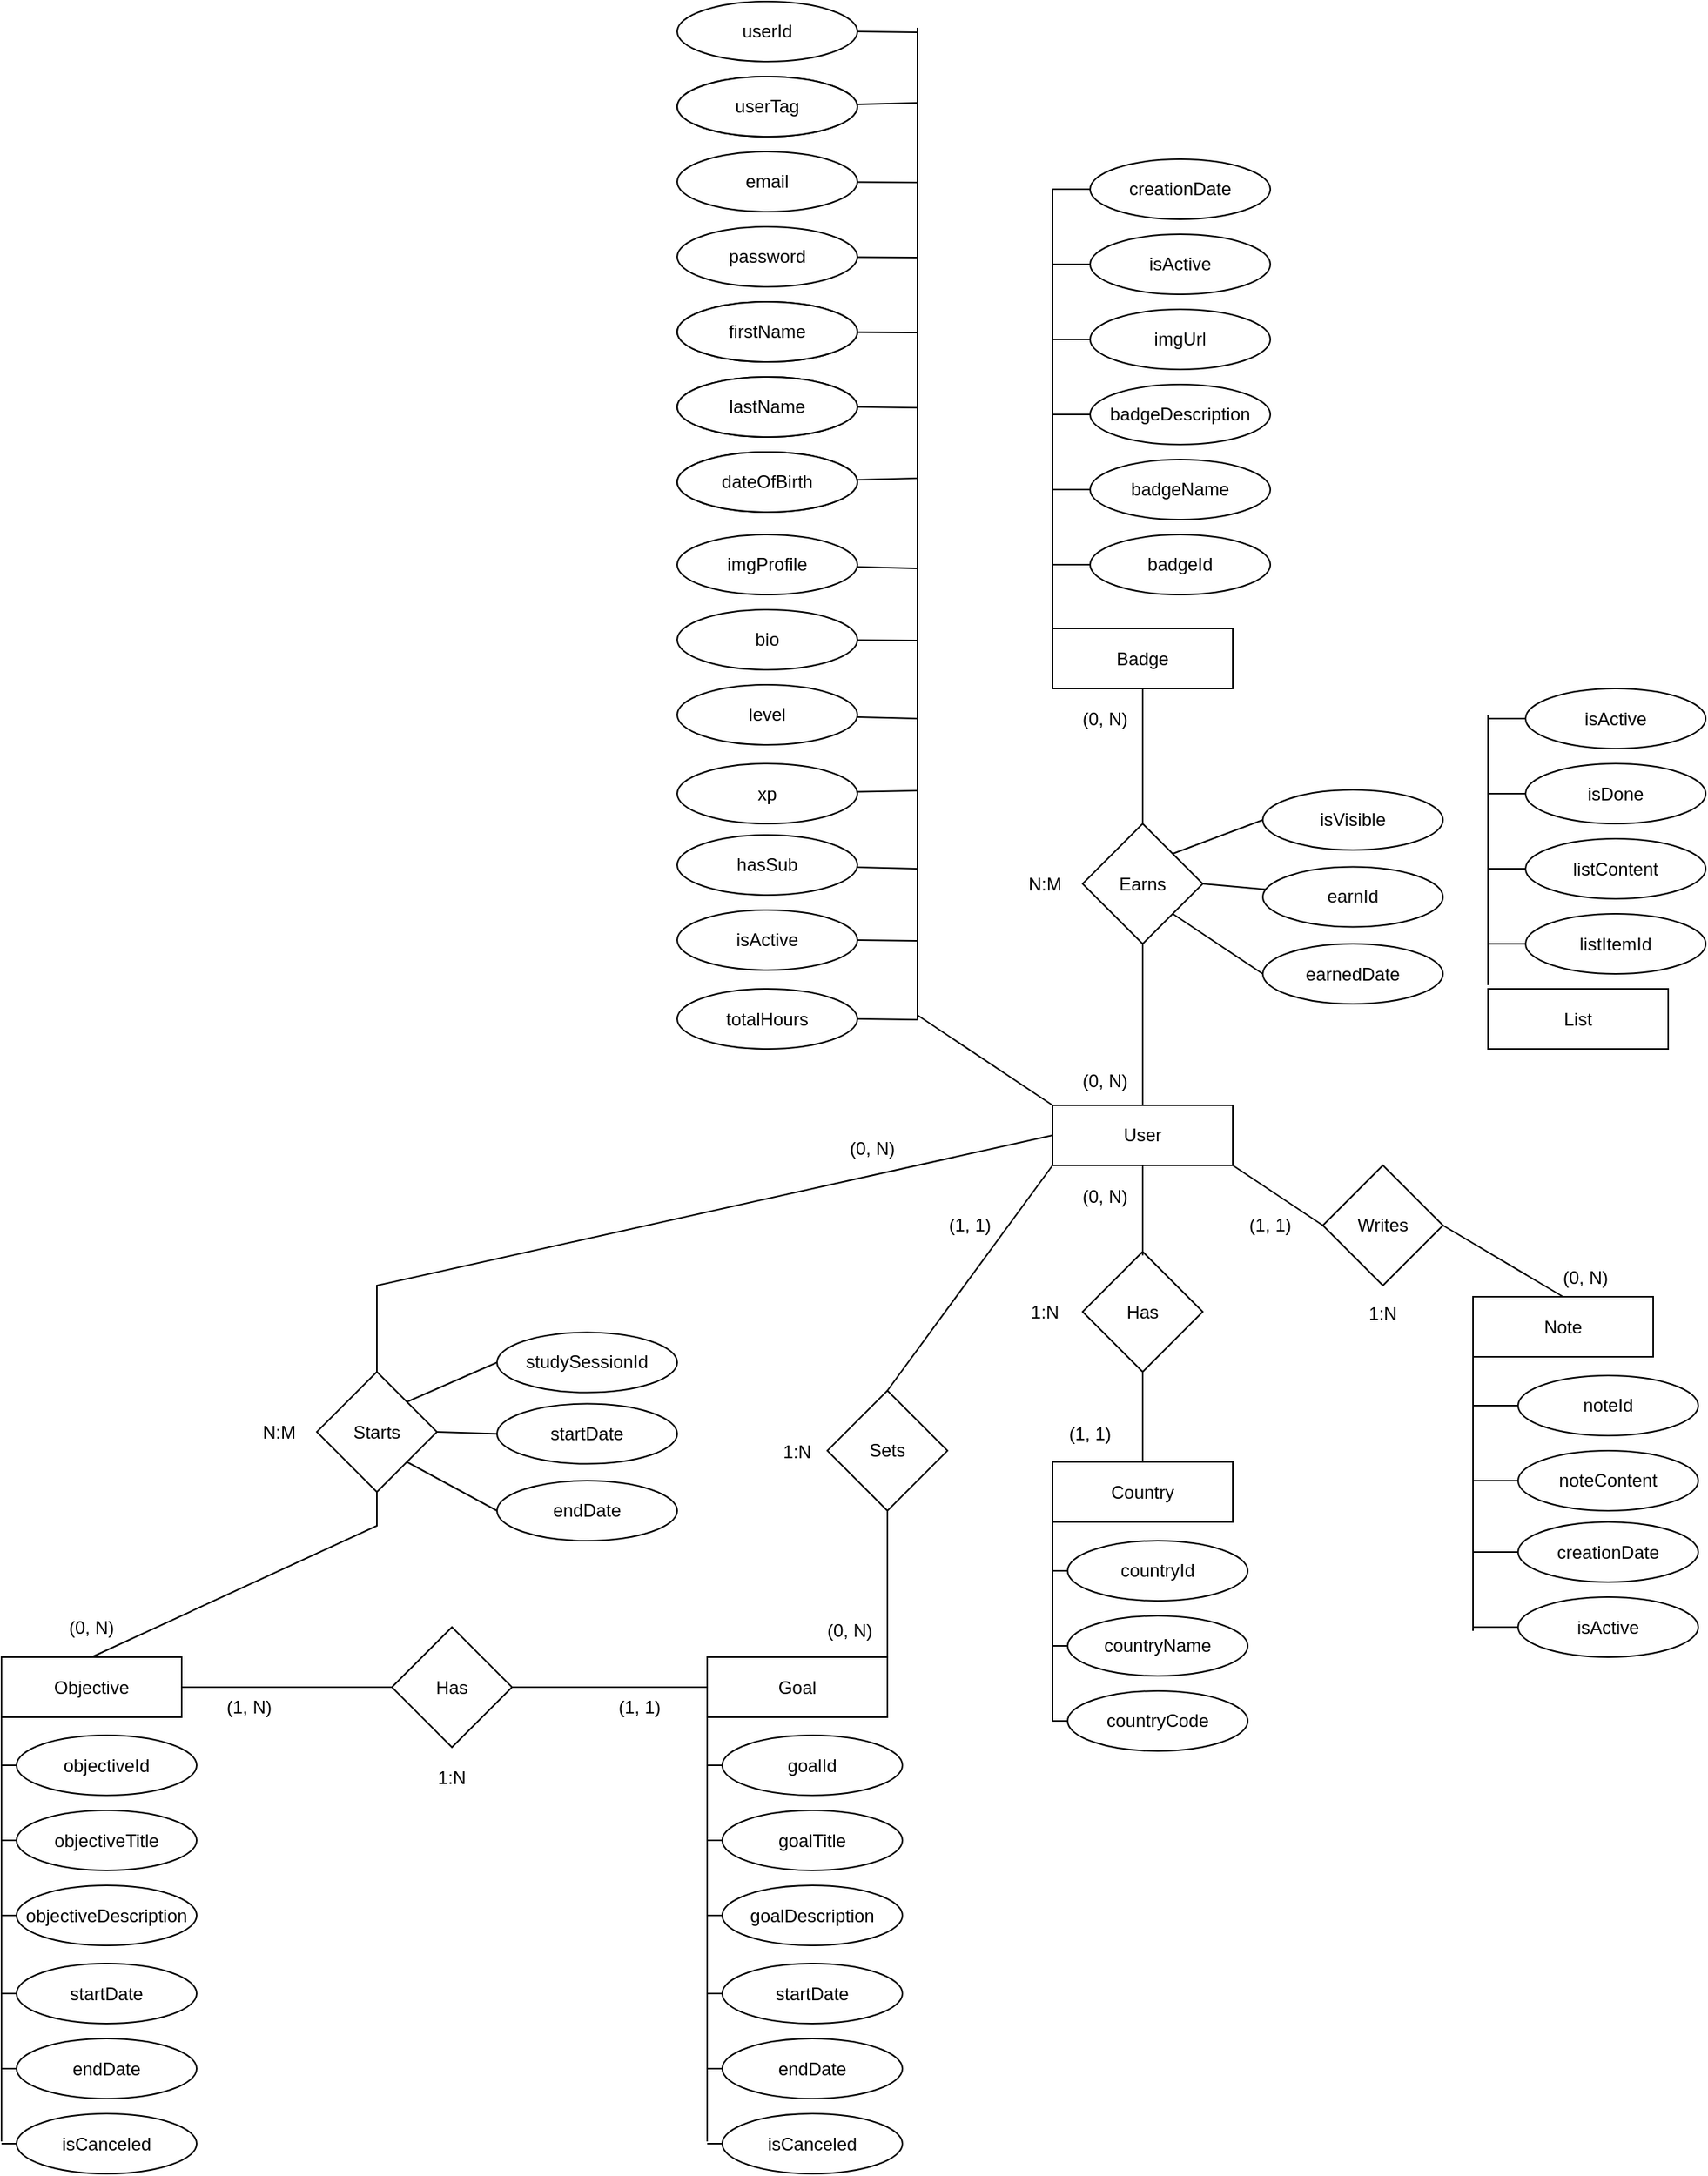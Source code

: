 <mxfile version="24.6.4" type="device">
  <diagram id="R2lEEEUBdFMjLlhIrx00" name="Page-1">
    <mxGraphModel dx="3050" dy="2290" grid="1" gridSize="10" guides="1" tooltips="1" connect="1" arrows="1" fold="1" page="1" pageScale="1" pageWidth="850" pageHeight="1100" math="0" shadow="0" extFonts="Permanent Marker^https://fonts.googleapis.com/css?family=Permanent+Marker">
      <root>
        <mxCell id="0" />
        <mxCell id="1" parent="0" />
        <mxCell id="030wjntbdd0vXokFga_K-1" value="User" style="rounded=0;whiteSpace=wrap;html=1;" parent="1" vertex="1">
          <mxGeometry x="160" y="200" width="120" height="40" as="geometry" />
        </mxCell>
        <mxCell id="030wjntbdd0vXokFga_K-4" value="" style="endArrow=none;html=1;rounded=0;entryX=0;entryY=0;entryDx=0;entryDy=0;" parent="1" target="030wjntbdd0vXokFga_K-1" edge="1">
          <mxGeometry width="50" height="50" relative="1" as="geometry">
            <mxPoint x="70" y="140" as="sourcePoint" />
            <mxPoint x="470" y="300" as="targetPoint" />
          </mxGeometry>
        </mxCell>
        <mxCell id="030wjntbdd0vXokFga_K-5" value="userTag" style="ellipse;whiteSpace=wrap;html=1;" parent="1" vertex="1">
          <mxGeometry x="-90" y="-335" width="120" height="40" as="geometry" />
        </mxCell>
        <mxCell id="030wjntbdd0vXokFga_K-6" value="" style="endArrow=none;html=1;rounded=0;" parent="1" edge="1">
          <mxGeometry width="50" height="50" relative="1" as="geometry">
            <mxPoint x="70" y="142.5" as="sourcePoint" />
            <mxPoint x="70" y="-517.5" as="targetPoint" />
          </mxGeometry>
        </mxCell>
        <mxCell id="030wjntbdd0vXokFga_K-8" value="firstName" style="ellipse;whiteSpace=wrap;html=1;" parent="1" vertex="1">
          <mxGeometry x="-90" y="-285" width="120" height="40" as="geometry" />
        </mxCell>
        <mxCell id="030wjntbdd0vXokFga_K-9" value="lastName" style="ellipse;whiteSpace=wrap;html=1;" parent="1" vertex="1">
          <mxGeometry x="-90" y="-235" width="120" height="40" as="geometry" />
        </mxCell>
        <mxCell id="030wjntbdd0vXokFga_K-10" value="userId" style="ellipse;whiteSpace=wrap;html=1;" parent="1" vertex="1">
          <mxGeometry x="-90" y="-485" width="120" height="40" as="geometry" />
        </mxCell>
        <mxCell id="030wjntbdd0vXokFga_K-12" value="hasSub" style="ellipse;whiteSpace=wrap;html=1;" parent="1" vertex="1">
          <mxGeometry x="-90" y="20" width="120" height="40" as="geometry" />
        </mxCell>
        <mxCell id="030wjntbdd0vXokFga_K-13" value="userTag" style="ellipse;whiteSpace=wrap;html=1;" parent="1" vertex="1">
          <mxGeometry x="-90" y="-485" width="120" height="40" as="geometry" />
        </mxCell>
        <mxCell id="030wjntbdd0vXokFga_K-14" value="dateOfBirth" style="ellipse;whiteSpace=wrap;html=1;" parent="1" vertex="1">
          <mxGeometry x="-90" y="-235" width="120" height="40" as="geometry" />
        </mxCell>
        <mxCell id="030wjntbdd0vXokFga_K-15" value="firstName" style="ellipse;whiteSpace=wrap;html=1;" parent="1" vertex="1">
          <mxGeometry x="-90" y="-335" width="120" height="40" as="geometry" />
        </mxCell>
        <mxCell id="030wjntbdd0vXokFga_K-16" value="lastName" style="ellipse;whiteSpace=wrap;html=1;" parent="1" vertex="1">
          <mxGeometry x="-90" y="-285" width="120" height="40" as="geometry" />
        </mxCell>
        <mxCell id="030wjntbdd0vXokFga_K-17" value="userId" style="ellipse;whiteSpace=wrap;html=1;" parent="1" vertex="1">
          <mxGeometry x="-90" y="-535" width="120" height="40" as="geometry" />
        </mxCell>
        <mxCell id="030wjntbdd0vXokFga_K-19" value="xp" style="ellipse;whiteSpace=wrap;html=1;" parent="1" vertex="1">
          <mxGeometry x="-90" y="-27.5" width="120" height="40" as="geometry" />
        </mxCell>
        <mxCell id="030wjntbdd0vXokFga_K-20" value="email" style="ellipse;whiteSpace=wrap;html=1;" parent="1" vertex="1">
          <mxGeometry x="-90" y="-435" width="120" height="40" as="geometry" />
        </mxCell>
        <mxCell id="030wjntbdd0vXokFga_K-21" value="password" style="ellipse;whiteSpace=wrap;html=1;" parent="1" vertex="1">
          <mxGeometry x="-90" y="-385" width="120" height="40" as="geometry" />
        </mxCell>
        <mxCell id="030wjntbdd0vXokFga_K-22" value="isActive" style="ellipse;whiteSpace=wrap;html=1;" parent="1" vertex="1">
          <mxGeometry x="-90" y="70" width="120" height="40" as="geometry" />
        </mxCell>
        <mxCell id="030wjntbdd0vXokFga_K-24" value="imgProfile" style="ellipse;whiteSpace=wrap;html=1;" parent="1" vertex="1">
          <mxGeometry x="-90" y="-180" width="120" height="40" as="geometry" />
        </mxCell>
        <mxCell id="030wjntbdd0vXokFga_K-25" value="bio" style="ellipse;whiteSpace=wrap;html=1;" parent="1" vertex="1">
          <mxGeometry x="-90" y="-130" width="120" height="40" as="geometry" />
        </mxCell>
        <mxCell id="030wjntbdd0vXokFga_K-27" value="Country" style="rounded=0;whiteSpace=wrap;html=1;" parent="1" vertex="1">
          <mxGeometry x="160" y="437.5" width="120" height="40" as="geometry" />
        </mxCell>
        <mxCell id="030wjntbdd0vXokFga_K-28" value="" style="endArrow=none;html=1;rounded=0;exitX=1;exitY=0.5;exitDx=0;exitDy=0;" parent="1" source="030wjntbdd0vXokFga_K-22" edge="1">
          <mxGeometry width="50" height="50" relative="1" as="geometry">
            <mxPoint x="60" y="132.5" as="sourcePoint" />
            <mxPoint x="70" y="90.5" as="targetPoint" />
          </mxGeometry>
        </mxCell>
        <mxCell id="030wjntbdd0vXokFga_K-29" value="" style="endArrow=none;html=1;rounded=0;exitX=1;exitY=0.5;exitDx=0;exitDy=0;" parent="1" source="030wjntbdd0vXokFga_K-17" edge="1">
          <mxGeometry width="50" height="50" relative="1" as="geometry">
            <mxPoint x="80" y="-587.5" as="sourcePoint" />
            <mxPoint x="70" y="-514.5" as="targetPoint" />
          </mxGeometry>
        </mxCell>
        <mxCell id="030wjntbdd0vXokFga_K-33" value="" style="endArrow=none;html=1;rounded=0;" parent="1" source="030wjntbdd0vXokFga_K-12" edge="1">
          <mxGeometry width="50" height="50" relative="1" as="geometry">
            <mxPoint x="30" y="90" as="sourcePoint" />
            <mxPoint x="70" y="42.5" as="targetPoint" />
          </mxGeometry>
        </mxCell>
        <mxCell id="030wjntbdd0vXokFga_K-34" value="" style="endArrow=none;html=1;rounded=0;" parent="1" source="030wjntbdd0vXokFga_K-19" edge="1">
          <mxGeometry width="50" height="50" relative="1" as="geometry">
            <mxPoint x="30" y="40" as="sourcePoint" />
            <mxPoint x="70" y="-9.5" as="targetPoint" />
          </mxGeometry>
        </mxCell>
        <mxCell id="030wjntbdd0vXokFga_K-35" value="" style="endArrow=none;html=1;rounded=0;" parent="1" source="030wjntbdd0vXokFga_K-25" edge="1">
          <mxGeometry width="50" height="50" relative="1" as="geometry">
            <mxPoint x="30" y="-60" as="sourcePoint" />
            <mxPoint x="70" y="-109.5" as="targetPoint" />
          </mxGeometry>
        </mxCell>
        <mxCell id="030wjntbdd0vXokFga_K-36" value="" style="endArrow=none;html=1;rounded=0;" parent="1" source="030wjntbdd0vXokFga_K-24" edge="1">
          <mxGeometry width="50" height="50" relative="1" as="geometry">
            <mxPoint x="30" y="-110" as="sourcePoint" />
            <mxPoint x="70" y="-157.5" as="targetPoint" />
          </mxGeometry>
        </mxCell>
        <mxCell id="030wjntbdd0vXokFga_K-37" value="" style="endArrow=none;html=1;rounded=0;" parent="1" source="030wjntbdd0vXokFga_K-14" edge="1">
          <mxGeometry width="50" height="50" relative="1" as="geometry">
            <mxPoint x="30" y="-165" as="sourcePoint" />
            <mxPoint x="70" y="-217.5" as="targetPoint" />
          </mxGeometry>
        </mxCell>
        <mxCell id="030wjntbdd0vXokFga_K-38" value="" style="endArrow=none;html=1;rounded=0;exitX=1;exitY=0.5;exitDx=0;exitDy=0;" parent="1" source="030wjntbdd0vXokFga_K-16" edge="1">
          <mxGeometry width="50" height="50" relative="1" as="geometry">
            <mxPoint x="80" y="-177.5" as="sourcePoint" />
            <mxPoint x="70" y="-264.5" as="targetPoint" />
          </mxGeometry>
        </mxCell>
        <mxCell id="030wjntbdd0vXokFga_K-39" value="" style="endArrow=none;html=1;rounded=0;" parent="1" source="030wjntbdd0vXokFga_K-15" edge="1">
          <mxGeometry width="50" height="50" relative="1" as="geometry">
            <mxPoint x="30" y="-265" as="sourcePoint" />
            <mxPoint x="70" y="-314.5" as="targetPoint" />
          </mxGeometry>
        </mxCell>
        <mxCell id="030wjntbdd0vXokFga_K-40" value="" style="endArrow=none;html=1;rounded=0;" parent="1" source="030wjntbdd0vXokFga_K-21" edge="1">
          <mxGeometry width="50" height="50" relative="1" as="geometry">
            <mxPoint x="30" y="-315" as="sourcePoint" />
            <mxPoint x="70" y="-364.5" as="targetPoint" />
          </mxGeometry>
        </mxCell>
        <mxCell id="030wjntbdd0vXokFga_K-41" value="" style="endArrow=none;html=1;rounded=0;" parent="1" source="030wjntbdd0vXokFga_K-20" edge="1">
          <mxGeometry width="50" height="50" relative="1" as="geometry">
            <mxPoint x="30" y="-365" as="sourcePoint" />
            <mxPoint x="70" y="-414.5" as="targetPoint" />
          </mxGeometry>
        </mxCell>
        <mxCell id="030wjntbdd0vXokFga_K-42" value="" style="endArrow=none;html=1;rounded=0;" parent="1" source="030wjntbdd0vXokFga_K-13" edge="1">
          <mxGeometry width="50" height="50" relative="1" as="geometry">
            <mxPoint x="30" y="-415" as="sourcePoint" />
            <mxPoint x="70" y="-467.5" as="targetPoint" />
          </mxGeometry>
        </mxCell>
        <mxCell id="030wjntbdd0vXokFga_K-43" value="Has" style="rhombus;whiteSpace=wrap;html=1;" parent="1" vertex="1">
          <mxGeometry x="180" y="297.5" width="80" height="80" as="geometry" />
        </mxCell>
        <mxCell id="030wjntbdd0vXokFga_K-44" value="" style="endArrow=none;html=1;rounded=0;" parent="1" source="030wjntbdd0vXokFga_K-1" edge="1">
          <mxGeometry width="50" height="50" relative="1" as="geometry">
            <mxPoint x="220" y="290" as="sourcePoint" />
            <mxPoint x="220" y="300" as="targetPoint" />
          </mxGeometry>
        </mxCell>
        <mxCell id="030wjntbdd0vXokFga_K-45" value="" style="endArrow=none;html=1;rounded=0;exitX=0.5;exitY=0;exitDx=0;exitDy=0;entryX=0.5;entryY=1;entryDx=0;entryDy=0;" parent="1" source="030wjntbdd0vXokFga_K-27" target="030wjntbdd0vXokFga_K-43" edge="1">
          <mxGeometry width="50" height="50" relative="1" as="geometry">
            <mxPoint x="220" y="437.5" as="sourcePoint" />
            <mxPoint x="260" y="410" as="targetPoint" />
          </mxGeometry>
        </mxCell>
        <mxCell id="030wjntbdd0vXokFga_K-46" value="countryId" style="ellipse;whiteSpace=wrap;html=1;" parent="1" vertex="1">
          <mxGeometry x="170" y="490" width="120" height="40" as="geometry" />
        </mxCell>
        <mxCell id="030wjntbdd0vXokFga_K-47" value="level" style="ellipse;whiteSpace=wrap;html=1;" parent="1" vertex="1">
          <mxGeometry x="-90" y="-80" width="120" height="40" as="geometry" />
        </mxCell>
        <mxCell id="030wjntbdd0vXokFga_K-48" value="" style="endArrow=none;html=1;rounded=0;" parent="1" source="030wjntbdd0vXokFga_K-47" edge="1">
          <mxGeometry width="50" height="50" relative="1" as="geometry">
            <mxPoint x="30" y="-10" as="sourcePoint" />
            <mxPoint x="70" y="-57.5" as="targetPoint" />
          </mxGeometry>
        </mxCell>
        <mxCell id="030wjntbdd0vXokFga_K-49" value="totalHours" style="ellipse;whiteSpace=wrap;html=1;" parent="1" vertex="1">
          <mxGeometry x="-90" y="122.5" width="120" height="40" as="geometry" />
        </mxCell>
        <mxCell id="030wjntbdd0vXokFga_K-50" value="" style="endArrow=none;html=1;rounded=0;exitX=1;exitY=0.5;exitDx=0;exitDy=0;" parent="1" source="030wjntbdd0vXokFga_K-49" edge="1">
          <mxGeometry width="50" height="50" relative="1" as="geometry">
            <mxPoint x="60" y="185" as="sourcePoint" />
            <mxPoint x="70" y="143" as="targetPoint" />
          </mxGeometry>
        </mxCell>
        <mxCell id="030wjntbdd0vXokFga_K-51" value="" style="endArrow=none;html=1;rounded=0;entryX=0;entryY=1;entryDx=0;entryDy=0;" parent="1" target="030wjntbdd0vXokFga_K-27" edge="1">
          <mxGeometry width="50" height="50" relative="1" as="geometry">
            <mxPoint x="160" y="610" as="sourcePoint" />
            <mxPoint x="200" y="480" as="targetPoint" />
          </mxGeometry>
        </mxCell>
        <mxCell id="030wjntbdd0vXokFga_K-52" value="countryName" style="ellipse;whiteSpace=wrap;html=1;" parent="1" vertex="1">
          <mxGeometry x="170" y="540" width="120" height="40" as="geometry" />
        </mxCell>
        <mxCell id="030wjntbdd0vXokFga_K-53" value="" style="endArrow=none;html=1;rounded=0;" parent="1" source="030wjntbdd0vXokFga_K-52" edge="1">
          <mxGeometry width="50" height="50" relative="1" as="geometry">
            <mxPoint x="109.289" y="610" as="sourcePoint" />
            <mxPoint x="160" y="560" as="targetPoint" />
          </mxGeometry>
        </mxCell>
        <mxCell id="030wjntbdd0vXokFga_K-54" value="" style="endArrow=none;html=1;rounded=0;entryX=0;entryY=0.5;entryDx=0;entryDy=0;" parent="1" target="030wjntbdd0vXokFga_K-46" edge="1">
          <mxGeometry width="50" height="50" relative="1" as="geometry">
            <mxPoint x="160" y="510" as="sourcePoint" />
            <mxPoint x="230" y="510" as="targetPoint" />
          </mxGeometry>
        </mxCell>
        <mxCell id="030wjntbdd0vXokFga_K-56" value="(1, 1)&lt;span style=&quot;color: rgba(0, 0, 0, 0); font-family: monospace; font-size: 0px; text-align: start; text-wrap: nowrap;&quot;&gt;%3CmxGraphModel%3E%3Croot%3E%3CmxCell%20id%3D%220%22%2F%3E%3CmxCell%20id%3D%221%22%20parent%3D%220%22%2F%3E%3CmxCell%20id%3D%222%22%20value%3D%22countryName%22%20style%3D%22ellipse%3BwhiteSpace%3Dwrap%3Bhtml%3D1%3B%22%20vertex%3D%221%22%20parent%3D%221%22%3E%3CmxGeometry%20x%3D%22170%22%20y%3D%22540%22%20width%3D%22120%22%20height%3D%2240%22%20as%3D%22geometry%22%2F%3E%3C%2FmxCell%3E%3CmxCell%20id%3D%223%22%20value%3D%22%22%20style%3D%22endArrow%3Dnone%3Bhtml%3D1%3Brounded%3D0%3B%22%20edge%3D%221%22%20source%3D%222%22%20parent%3D%221%22%3E%3CmxGeometry%20width%3D%2250%22%20height%3D%2250%22%20relative%3D%221%22%20as%3D%22geometry%22%3E%3CmxPoint%20x%3D%22109.289%22%20y%3D%22610%22%20as%3D%22sourcePoint%22%2F%3E%3CmxPoint%20x%3D%22160%22%20y%3D%22560%22%20as%3D%22targetPoint%22%2F%3E%3C%2FmxGeometry%3E%3C%2FmxCell%3E%3C%2Froot%3E%3C%2FmxGraphModel%3E&lt;/span&gt;" style="text;html=1;align=center;verticalAlign=middle;whiteSpace=wrap;rounded=0;" parent="1" vertex="1">
          <mxGeometry x="160" y="407.5" width="50" height="22.5" as="geometry" />
        </mxCell>
        <mxCell id="030wjntbdd0vXokFga_K-58" value="countryCode" style="ellipse;whiteSpace=wrap;html=1;" parent="1" vertex="1">
          <mxGeometry x="170" y="590" width="120" height="40" as="geometry" />
        </mxCell>
        <mxCell id="030wjntbdd0vXokFga_K-59" value="" style="endArrow=none;html=1;rounded=0;" parent="1" source="030wjntbdd0vXokFga_K-58" edge="1">
          <mxGeometry width="50" height="50" relative="1" as="geometry">
            <mxPoint x="109.289" y="660" as="sourcePoint" />
            <mxPoint x="160" y="610" as="targetPoint" />
          </mxGeometry>
        </mxCell>
        <mxCell id="030wjntbdd0vXokFga_K-60" value="(0, N)&lt;span style=&quot;color: rgba(0, 0, 0, 0); font-family: monospace; font-size: 0px; text-align: start; text-wrap: nowrap;&quot;&gt;%3CmxGraphModel%3E%3Croot%3E%3CmxCell%20id%3D%220%22%2F%3E%3CmxCell%20id%3D%221%22%20parent%3D%220%22%2F%3E%3CmxCell%20id%3D%222%22%20value%3D%22countryName%22%20style%3D%22ellipse%3BwhiteSpace%3Dwrap%3Bhtml%3D1%3B%22%20vertex%3D%221%22%20parent%3D%221%22%3E%3CmxGeometry%20x%3D%22170%22%20y%3D%22540%22%20width%3D%22120%22%20height%3D%2240%22%20as%3D%22geometry%22%2F%3E%3C%2FmxCell%3E%3CmxCell%20id%3D%223%22%20value%3D%22%22%20style%3D%22endArrow%3Dnone%3Bhtml%3D1%3Brounded%3D0%3B%22%20edge%3D%221%22%20source%3D%222%22%20parent%3D%221%22%3E%3CmxGeometry%20width%3D%2250%22%20height%3D%2250%22%20relative%3D%221%22%20as%3D%22geometry%22%3E%3CmxPoint%20x%3D%22109.289%22%20y%3D%22610%22%20as%3D%22sourcePoint%22%2F%3E%3CmxPoint%20x%3D%22160%22%20y%3D%22560%22%20as%3D%22targetPoint%22%2F%3E%3C%2FmxGeometry%3E%3C%2FmxCell%3E%3C%2Froot%3E%3C%2FmxGraphModel%3E&lt;/span&gt;" style="text;html=1;align=center;verticalAlign=middle;whiteSpace=wrap;rounded=0;" parent="1" vertex="1">
          <mxGeometry x="170" y="250" width="50" height="22.5" as="geometry" />
        </mxCell>
        <mxCell id="030wjntbdd0vXokFga_K-61" value="1:N&lt;span style=&quot;color: rgba(0, 0, 0, 0); font-family: monospace; font-size: 0px; text-align: start; text-wrap: nowrap;&quot;&gt;%3CmxGraphModel%3E%3Croot%3E%3CmxCell%20id%3D%220%22%2F%3E%3CmxCell%20id%3D%221%22%20parent%3D%220%22%2F%3E%3CmxCell%20id%3D%222%22%20value%3D%22countryName%22%20style%3D%22ellipse%3BwhiteSpace%3Dwrap%3Bhtml%3D1%3B%22%20vertex%3D%221%22%20parent%3D%221%22%3E%3CmxGeometry%20x%3D%22170%22%20y%3D%22540%22%20width%3D%22120%22%20height%3D%2240%22%20as%3D%22geometry%22%2F%3E%3C%2FmxCell%3E%3CmxCell%20id%3D%223%22%20value%3D%22%22%20style%3D%22endArrow%3Dnone%3Bhtml%3D1%3Brounded%3D0%3B%22%20edge%3D%221%22%20source%3D%222%22%20parent%3D%221%22%3E%3CmxGeometry%20width%3D%2250%22%20height%3D%2250%22%20relative%3D%221%22%20as%3D%22geometry%22%3E%3CmxPoint%20x%3D%22109.289%22%20y%3D%22610%22%20as%3D%22sourcePoint%22%2F%3E%3CmxPoint%20x%3D%22160%22%20y%3D%22560%22%20as%3D%22targetPoint%22%2F%3E%3C%2FmxGeometry%3E%3C%2FmxCell%3E%3C%2Froot%3E%3C%2FmxGraphModel%3E&lt;/span&gt;" style="text;html=1;align=center;verticalAlign=middle;whiteSpace=wrap;rounded=0;" parent="1" vertex="1">
          <mxGeometry x="130" y="326.25" width="50" height="22.5" as="geometry" />
        </mxCell>
        <mxCell id="030wjntbdd0vXokFga_K-62" value="Earns" style="rhombus;whiteSpace=wrap;html=1;" parent="1" vertex="1">
          <mxGeometry x="180" y="12.5" width="80" height="80" as="geometry" />
        </mxCell>
        <mxCell id="030wjntbdd0vXokFga_K-63" value="" style="endArrow=none;html=1;rounded=0;entryX=0.5;entryY=0;entryDx=0;entryDy=0;" parent="1" source="030wjntbdd0vXokFga_K-62" target="030wjntbdd0vXokFga_K-1" edge="1">
          <mxGeometry width="50" height="50" relative="1" as="geometry">
            <mxPoint x="220" y="142.5" as="sourcePoint" />
            <mxPoint x="220" y="163.211" as="targetPoint" />
          </mxGeometry>
        </mxCell>
        <mxCell id="030wjntbdd0vXokFga_K-64" value="Badge" style="rounded=0;whiteSpace=wrap;html=1;" parent="1" vertex="1">
          <mxGeometry x="160" y="-117.5" width="120" height="40" as="geometry" />
        </mxCell>
        <mxCell id="030wjntbdd0vXokFga_K-65" value="" style="endArrow=none;html=1;rounded=0;entryX=0.5;entryY=1;entryDx=0;entryDy=0;" parent="1" source="030wjntbdd0vXokFga_K-62" target="030wjntbdd0vXokFga_K-64" edge="1">
          <mxGeometry width="50" height="50" relative="1" as="geometry">
            <mxPoint x="220" y="-8.211" as="sourcePoint" />
            <mxPoint x="220" y="-58.211" as="targetPoint" />
          </mxGeometry>
        </mxCell>
        <mxCell id="030wjntbdd0vXokFga_K-66" value="badgeId" style="ellipse;whiteSpace=wrap;html=1;" parent="1" vertex="1">
          <mxGeometry x="185" y="-180" width="120" height="40" as="geometry" />
        </mxCell>
        <mxCell id="030wjntbdd0vXokFga_K-67" value="badgeName" style="ellipse;whiteSpace=wrap;html=1;" parent="1" vertex="1">
          <mxGeometry x="185" y="-230" width="120" height="40" as="geometry" />
        </mxCell>
        <mxCell id="030wjntbdd0vXokFga_K-68" value="badgeDescription" style="ellipse;whiteSpace=wrap;html=1;" parent="1" vertex="1">
          <mxGeometry x="185" y="-280" width="120" height="40" as="geometry" />
        </mxCell>
        <mxCell id="030wjntbdd0vXokFga_K-69" value="imgUrl" style="ellipse;whiteSpace=wrap;html=1;" parent="1" vertex="1">
          <mxGeometry x="185" y="-330" width="120" height="40" as="geometry" />
        </mxCell>
        <mxCell id="030wjntbdd0vXokFga_K-70" value="isActive" style="ellipse;whiteSpace=wrap;html=1;" parent="1" vertex="1">
          <mxGeometry x="185" y="-380" width="120" height="40" as="geometry" />
        </mxCell>
        <mxCell id="030wjntbdd0vXokFga_K-71" value="creationDate" style="ellipse;whiteSpace=wrap;html=1;" parent="1" vertex="1">
          <mxGeometry x="185" y="-430" width="120" height="40" as="geometry" />
        </mxCell>
        <mxCell id="030wjntbdd0vXokFga_K-72" value="" style="endArrow=none;html=1;rounded=0;exitX=0;exitY=0;exitDx=0;exitDy=0;" parent="1" source="030wjntbdd0vXokFga_K-64" edge="1">
          <mxGeometry width="50" height="50" relative="1" as="geometry">
            <mxPoint x="140" y="-120" as="sourcePoint" />
            <mxPoint x="160" y="-410" as="targetPoint" />
          </mxGeometry>
        </mxCell>
        <mxCell id="030wjntbdd0vXokFga_K-73" value="" style="endArrow=none;html=1;rounded=0;" parent="1" source="030wjntbdd0vXokFga_K-71" edge="1">
          <mxGeometry width="50" height="50" relative="1" as="geometry">
            <mxPoint x="114.289" y="-360" as="sourcePoint" />
            <mxPoint x="160" y="-410" as="targetPoint" />
          </mxGeometry>
        </mxCell>
        <mxCell id="030wjntbdd0vXokFga_K-74" value="" style="endArrow=none;html=1;rounded=0;" parent="1" source="030wjntbdd0vXokFga_K-70" edge="1">
          <mxGeometry width="50" height="50" relative="1" as="geometry">
            <mxPoint x="114.289" y="-310" as="sourcePoint" />
            <mxPoint x="160" y="-360" as="targetPoint" />
          </mxGeometry>
        </mxCell>
        <mxCell id="030wjntbdd0vXokFga_K-76" value="" style="endArrow=none;html=1;rounded=0;" parent="1" source="030wjntbdd0vXokFga_K-69" edge="1">
          <mxGeometry width="50" height="50" relative="1" as="geometry">
            <mxPoint x="114.289" y="-260" as="sourcePoint" />
            <mxPoint x="160" y="-310" as="targetPoint" />
          </mxGeometry>
        </mxCell>
        <mxCell id="030wjntbdd0vXokFga_K-77" value="" style="endArrow=none;html=1;rounded=0;" parent="1" source="030wjntbdd0vXokFga_K-68" edge="1">
          <mxGeometry width="50" height="50" relative="1" as="geometry">
            <mxPoint x="114.289" y="-210" as="sourcePoint" />
            <mxPoint x="160" y="-260" as="targetPoint" />
          </mxGeometry>
        </mxCell>
        <mxCell id="030wjntbdd0vXokFga_K-80" value="" style="endArrow=none;html=1;rounded=0;" parent="1" source="030wjntbdd0vXokFga_K-66" edge="1">
          <mxGeometry width="50" height="50" relative="1" as="geometry">
            <mxPoint x="114.289" y="-110" as="sourcePoint" />
            <mxPoint x="160" y="-160" as="targetPoint" />
          </mxGeometry>
        </mxCell>
        <mxCell id="030wjntbdd0vXokFga_K-81" value="" style="endArrow=none;html=1;rounded=0;" parent="1" source="030wjntbdd0vXokFga_K-67" edge="1">
          <mxGeometry width="50" height="50" relative="1" as="geometry">
            <mxPoint x="114.289" y="-160" as="sourcePoint" />
            <mxPoint x="160" y="-210" as="targetPoint" />
          </mxGeometry>
        </mxCell>
        <mxCell id="030wjntbdd0vXokFga_K-82" value="(0, N)&lt;span style=&quot;color: rgba(0, 0, 0, 0); font-family: monospace; font-size: 0px; text-align: start; text-wrap: nowrap;&quot;&gt;%3CmxGraphModel%3E%3Croot%3E%3CmxCell%20id%3D%220%22%2F%3E%3CmxCell%20id%3D%221%22%20parent%3D%220%22%2F%3E%3CmxCell%20id%3D%222%22%20value%3D%22countryName%22%20style%3D%22ellipse%3BwhiteSpace%3Dwrap%3Bhtml%3D1%3B%22%20vertex%3D%221%22%20parent%3D%221%22%3E%3CmxGeometry%20x%3D%22170%22%20y%3D%22540%22%20width%3D%22120%22%20height%3D%2240%22%20as%3D%22geometry%22%2F%3E%3C%2FmxCell%3E%3CmxCell%20id%3D%223%22%20value%3D%22%22%20style%3D%22endArrow%3Dnone%3Bhtml%3D1%3Brounded%3D0%3B%22%20edge%3D%221%22%20source%3D%222%22%20parent%3D%221%22%3E%3CmxGeometry%20width%3D%2250%22%20height%3D%2250%22%20relative%3D%221%22%20as%3D%22geometry%22%3E%3CmxPoint%20x%3D%22109.289%22%20y%3D%22610%22%20as%3D%22sourcePoint%22%2F%3E%3CmxPoint%20x%3D%22160%22%20y%3D%22560%22%20as%3D%22targetPoint%22%2F%3E%3C%2FmxGeometry%3E%3C%2FmxCell%3E%3C%2Froot%3E%3C%2FmxGraphModel%3E&lt;/span&gt;" style="text;html=1;align=center;verticalAlign=middle;whiteSpace=wrap;rounded=0;" parent="1" vertex="1">
          <mxGeometry x="170" y="172.5" width="50" height="22.5" as="geometry" />
        </mxCell>
        <mxCell id="030wjntbdd0vXokFga_K-83" value="(0, N)&lt;span style=&quot;color: rgba(0, 0, 0, 0); font-family: monospace; font-size: 0px; text-align: start; text-wrap: nowrap;&quot;&gt;%3CmxGraphModel%3E%3Croot%3E%3CmxCell%20id%3D%220%22%2F%3E%3CmxCell%20id%3D%221%22%20parent%3D%220%22%2F%3E%3CmxCell%20id%3D%222%22%20value%3D%22countryName%22%20style%3D%22ellipse%3BwhiteSpace%3Dwrap%3Bhtml%3D1%3B%22%20vertex%3D%221%22%20parent%3D%221%22%3E%3CmxGeometry%20x%3D%22170%22%20y%3D%22540%22%20width%3D%22120%22%20height%3D%2240%22%20as%3D%22geometry%22%2F%3E%3C%2FmxCell%3E%3CmxCell%20id%3D%223%22%20value%3D%22%22%20style%3D%22endArrow%3Dnone%3Bhtml%3D1%3Brounded%3D0%3B%22%20edge%3D%221%22%20source%3D%222%22%20parent%3D%221%22%3E%3CmxGeometry%20width%3D%2250%22%20height%3D%2250%22%20relative%3D%221%22%20as%3D%22geometry%22%3E%3CmxPoint%20x%3D%22109.289%22%20y%3D%22610%22%20as%3D%22sourcePoint%22%2F%3E%3CmxPoint%20x%3D%22160%22%20y%3D%22560%22%20as%3D%22targetPoint%22%2F%3E%3C%2FmxGeometry%3E%3C%2FmxCell%3E%3C%2Froot%3E%3C%2FmxGraphModel%3E&lt;/span&gt;" style="text;html=1;align=center;verticalAlign=middle;whiteSpace=wrap;rounded=0;" parent="1" vertex="1">
          <mxGeometry x="170" y="-68.75" width="50" height="22.5" as="geometry" />
        </mxCell>
        <mxCell id="030wjntbdd0vXokFga_K-84" value="N:M" style="text;html=1;align=center;verticalAlign=middle;whiteSpace=wrap;rounded=0;" parent="1" vertex="1">
          <mxGeometry x="130" y="41.25" width="50" height="22.5" as="geometry" />
        </mxCell>
        <mxCell id="030wjntbdd0vXokFga_K-86" value="isVisible" style="ellipse;whiteSpace=wrap;html=1;" parent="1" vertex="1">
          <mxGeometry x="300" y="-10" width="120" height="40" as="geometry" />
        </mxCell>
        <mxCell id="030wjntbdd0vXokFga_K-87" value="earnedDate" style="ellipse;whiteSpace=wrap;html=1;" parent="1" vertex="1">
          <mxGeometry x="300" y="92.5" width="120" height="40" as="geometry" />
        </mxCell>
        <mxCell id="030wjntbdd0vXokFga_K-88" value="" style="endArrow=none;html=1;rounded=0;exitX=1;exitY=1;exitDx=0;exitDy=0;entryX=0;entryY=0.5;entryDx=0;entryDy=0;" parent="1" source="030wjntbdd0vXokFga_K-62" target="030wjntbdd0vXokFga_K-87" edge="1">
          <mxGeometry width="50" height="50" relative="1" as="geometry">
            <mxPoint x="230" y="100" as="sourcePoint" />
            <mxPoint x="280" y="50" as="targetPoint" />
          </mxGeometry>
        </mxCell>
        <mxCell id="030wjntbdd0vXokFga_K-89" value="" style="endArrow=none;html=1;rounded=0;entryX=0;entryY=0.5;entryDx=0;entryDy=0;exitX=1;exitY=0;exitDx=0;exitDy=0;" parent="1" source="030wjntbdd0vXokFga_K-62" target="030wjntbdd0vXokFga_K-86" edge="1">
          <mxGeometry width="50" height="50" relative="1" as="geometry">
            <mxPoint x="230" y="100" as="sourcePoint" />
            <mxPoint x="280" y="50" as="targetPoint" />
          </mxGeometry>
        </mxCell>
        <mxCell id="030wjntbdd0vXokFga_K-90" value="Note" style="rounded=0;whiteSpace=wrap;html=1;" parent="1" vertex="1">
          <mxGeometry x="440" y="327.5" width="120" height="40" as="geometry" />
        </mxCell>
        <mxCell id="030wjntbdd0vXokFga_K-91" value="noteId" style="ellipse;whiteSpace=wrap;html=1;" parent="1" vertex="1">
          <mxGeometry x="470" y="380" width="120" height="40" as="geometry" />
        </mxCell>
        <mxCell id="030wjntbdd0vXokFga_K-92" value="" style="endArrow=none;html=1;rounded=0;entryX=0;entryY=1;entryDx=0;entryDy=0;" parent="1" target="030wjntbdd0vXokFga_K-90" edge="1">
          <mxGeometry width="50" height="50" relative="1" as="geometry">
            <mxPoint x="440" y="550" as="sourcePoint" />
            <mxPoint x="470" y="390" as="targetPoint" />
          </mxGeometry>
        </mxCell>
        <mxCell id="030wjntbdd0vXokFga_K-93" value="" style="endArrow=none;html=1;rounded=0;" parent="1" source="030wjntbdd0vXokFga_K-91" edge="1">
          <mxGeometry width="50" height="50" relative="1" as="geometry">
            <mxPoint x="399.289" y="450" as="sourcePoint" />
            <mxPoint x="440" y="400" as="targetPoint" />
          </mxGeometry>
        </mxCell>
        <mxCell id="030wjntbdd0vXokFga_K-94" value="noteContent" style="ellipse;whiteSpace=wrap;html=1;" parent="1" vertex="1">
          <mxGeometry x="470" y="430" width="120" height="40" as="geometry" />
        </mxCell>
        <mxCell id="030wjntbdd0vXokFga_K-95" value="" style="endArrow=none;html=1;rounded=0;" parent="1" source="030wjntbdd0vXokFga_K-94" edge="1">
          <mxGeometry width="50" height="50" relative="1" as="geometry">
            <mxPoint x="399.289" y="500" as="sourcePoint" />
            <mxPoint x="440" y="450" as="targetPoint" />
          </mxGeometry>
        </mxCell>
        <mxCell id="030wjntbdd0vXokFga_K-96" value="creationDate" style="ellipse;whiteSpace=wrap;html=1;" parent="1" vertex="1">
          <mxGeometry x="470" y="477.5" width="120" height="40" as="geometry" />
        </mxCell>
        <mxCell id="030wjntbdd0vXokFga_K-97" value="" style="endArrow=none;html=1;rounded=0;" parent="1" source="030wjntbdd0vXokFga_K-96" edge="1">
          <mxGeometry width="50" height="50" relative="1" as="geometry">
            <mxPoint x="399.289" y="547.5" as="sourcePoint" />
            <mxPoint x="440" y="497.5" as="targetPoint" />
          </mxGeometry>
        </mxCell>
        <mxCell id="030wjntbdd0vXokFga_K-98" value="isActive" style="ellipse;whiteSpace=wrap;html=1;" parent="1" vertex="1">
          <mxGeometry x="470" y="527.5" width="120" height="40" as="geometry" />
        </mxCell>
        <mxCell id="030wjntbdd0vXokFga_K-99" value="" style="endArrow=none;html=1;rounded=0;" parent="1" source="030wjntbdd0vXokFga_K-98" edge="1">
          <mxGeometry width="50" height="50" relative="1" as="geometry">
            <mxPoint x="399.289" y="597.5" as="sourcePoint" />
            <mxPoint x="440" y="547.5" as="targetPoint" />
          </mxGeometry>
        </mxCell>
        <mxCell id="030wjntbdd0vXokFga_K-100" value="Writes" style="rhombus;whiteSpace=wrap;html=1;" parent="1" vertex="1">
          <mxGeometry x="340" y="240" width="80" height="80" as="geometry" />
        </mxCell>
        <mxCell id="030wjntbdd0vXokFga_K-101" value="" style="endArrow=none;html=1;rounded=0;exitX=1;exitY=0.5;exitDx=0;exitDy=0;entryX=0.5;entryY=0;entryDx=0;entryDy=0;" parent="1" source="030wjntbdd0vXokFga_K-100" target="030wjntbdd0vXokFga_K-90" edge="1">
          <mxGeometry width="50" height="50" relative="1" as="geometry">
            <mxPoint x="490" y="290" as="sourcePoint" />
            <mxPoint x="540" y="240" as="targetPoint" />
          </mxGeometry>
        </mxCell>
        <mxCell id="030wjntbdd0vXokFga_K-103" value="" style="endArrow=none;html=1;rounded=0;entryX=0;entryY=0.5;entryDx=0;entryDy=0;exitX=1;exitY=1;exitDx=0;exitDy=0;" parent="1" source="030wjntbdd0vXokFga_K-1" target="030wjntbdd0vXokFga_K-100" edge="1">
          <mxGeometry width="50" height="50" relative="1" as="geometry">
            <mxPoint x="280" y="270" as="sourcePoint" />
            <mxPoint x="350.711" y="220" as="targetPoint" />
          </mxGeometry>
        </mxCell>
        <mxCell id="030wjntbdd0vXokFga_K-104" value="(1, 1)&lt;span style=&quot;color: rgba(0, 0, 0, 0); font-family: monospace; font-size: 0px; text-align: start; text-wrap: nowrap;&quot;&gt;%3CmxGraphModel%3E%3Croot%3E%3CmxCell%20id%3D%220%22%2F%3E%3CmxCell%20id%3D%221%22%20parent%3D%220%22%2F%3E%3CmxCell%20id%3D%222%22%20value%3D%22countryName%22%20style%3D%22ellipse%3BwhiteSpace%3Dwrap%3Bhtml%3D1%3B%22%20vertex%3D%221%22%20parent%3D%221%22%3E%3CmxGeometry%20x%3D%22170%22%20y%3D%22540%22%20width%3D%22120%22%20height%3D%2240%22%20as%3D%22geometry%22%2F%3E%3C%2FmxCell%3E%3CmxCell%20id%3D%223%22%20value%3D%22%22%20style%3D%22endArrow%3Dnone%3Bhtml%3D1%3Brounded%3D0%3B%22%20edge%3D%221%22%20source%3D%222%22%20parent%3D%221%22%3E%3CmxGeometry%20width%3D%2250%22%20height%3D%2250%22%20relative%3D%221%22%20as%3D%22geometry%22%3E%3CmxPoint%20x%3D%22109.289%22%20y%3D%22610%22%20as%3D%22sourcePoint%22%2F%3E%3CmxPoint%20x%3D%22160%22%20y%3D%22560%22%20as%3D%22targetPoint%22%2F%3E%3C%2FmxGeometry%3E%3C%2FmxCell%3E%3C%2Froot%3E%3C%2FmxGraphModel%3E&lt;/span&gt;" style="text;html=1;align=center;verticalAlign=middle;whiteSpace=wrap;rounded=0;" parent="1" vertex="1">
          <mxGeometry x="280" y="268.75" width="50" height="22.5" as="geometry" />
        </mxCell>
        <mxCell id="030wjntbdd0vXokFga_K-105" value="(0, N)&lt;span style=&quot;color: rgba(0, 0, 0, 0); font-family: monospace; font-size: 0px; text-align: start; text-wrap: nowrap;&quot;&gt;%3CmxGraphModel%3E%3Croot%3E%3CmxCell%20id%3D%220%22%2F%3E%3CmxCell%20id%3D%221%22%20parent%3D%220%22%2F%3E%3CmxCell%20id%3D%222%22%20value%3D%22countryName%22%20style%3D%22ellipse%3BwhiteSpace%3Dwrap%3Bhtml%3D1%3B%22%20vertex%3D%221%22%20parent%3D%221%22%3E%3CmxGeometry%20x%3D%22170%22%20y%3D%22540%22%20width%3D%22120%22%20height%3D%2240%22%20as%3D%22geometry%22%2F%3E%3C%2FmxCell%3E%3CmxCell%20id%3D%223%22%20value%3D%22%22%20style%3D%22endArrow%3Dnone%3Bhtml%3D1%3Brounded%3D0%3B%22%20edge%3D%221%22%20source%3D%222%22%20parent%3D%221%22%3E%3CmxGeometry%20width%3D%2250%22%20height%3D%2250%22%20relative%3D%221%22%20as%3D%22geometry%22%3E%3CmxPoint%20x%3D%22109.289%22%20y%3D%22610%22%20as%3D%22sourcePoint%22%2F%3E%3CmxPoint%20x%3D%22160%22%20y%3D%22560%22%20as%3D%22targetPoint%22%2F%3E%3C%2FmxGeometry%3E%3C%2FmxCell%3E%3C%2Froot%3E%3C%2FmxGraphModel%3E&lt;/span&gt;" style="text;html=1;align=center;verticalAlign=middle;whiteSpace=wrap;rounded=0;" parent="1" vertex="1">
          <mxGeometry x="490" y="303.75" width="50" height="22.5" as="geometry" />
        </mxCell>
        <mxCell id="030wjntbdd0vXokFga_K-106" value="1:N&lt;span style=&quot;color: rgba(0, 0, 0, 0); font-family: monospace; font-size: 0px; text-align: start; text-wrap: nowrap;&quot;&gt;%3CmxGraphModel%3E%3Croot%3E%3CmxCell%20id%3D%220%22%2F%3E%3CmxCell%20id%3D%221%22%20parent%3D%220%22%2F%3E%3CmxCell%20id%3D%222%22%20value%3D%22countryName%22%20style%3D%22ellipse%3BwhiteSpace%3Dwrap%3Bhtml%3D1%3B%22%20vertex%3D%221%22%20parent%3D%221%22%3E%3CmxGeometry%20x%3D%22170%22%20y%3D%22540%22%20width%3D%22120%22%20height%3D%2240%22%20as%3D%22geometry%22%2F%3E%3C%2FmxCell%3E%3CmxCell%20id%3D%223%22%20value%3D%22%22%20style%3D%22endArrow%3Dnone%3Bhtml%3D1%3Brounded%3D0%3B%22%20edge%3D%221%22%20source%3D%222%22%20parent%3D%221%22%3E%3CmxGeometry%20width%3D%2250%22%20height%3D%2250%22%20relative%3D%221%22%20as%3D%22geometry%22%3E%3CmxPoint%20x%3D%22109.289%22%20y%3D%22610%22%20as%3D%22sourcePoint%22%2F%3E%3CmxPoint%20x%3D%22160%22%20y%3D%22560%22%20as%3D%22targetPoint%22%2F%3E%3C%2FmxGeometry%3E%3C%2FmxCell%3E%3C%2Froot%3E%3C%2FmxGraphModel%3E&lt;/span&gt;" style="text;html=1;align=center;verticalAlign=middle;whiteSpace=wrap;rounded=0;" parent="1" vertex="1">
          <mxGeometry x="355" y="327.5" width="50" height="22.5" as="geometry" />
        </mxCell>
        <mxCell id="030wjntbdd0vXokFga_K-107" value="List" style="rounded=0;whiteSpace=wrap;html=1;" parent="1" vertex="1">
          <mxGeometry x="450" y="122.5" width="120" height="40" as="geometry" />
        </mxCell>
        <mxCell id="030wjntbdd0vXokFga_K-116" value="listItemId" style="ellipse;whiteSpace=wrap;html=1;" parent="1" vertex="1">
          <mxGeometry x="475" y="72.5" width="120" height="40" as="geometry" />
        </mxCell>
        <mxCell id="030wjntbdd0vXokFga_K-117" value="listContent" style="ellipse;whiteSpace=wrap;html=1;" parent="1" vertex="1">
          <mxGeometry x="475" y="22.5" width="120" height="40" as="geometry" />
        </mxCell>
        <mxCell id="030wjntbdd0vXokFga_K-118" value="isDone" style="ellipse;whiteSpace=wrap;html=1;" parent="1" vertex="1">
          <mxGeometry x="475" y="-27.5" width="120" height="40" as="geometry" />
        </mxCell>
        <mxCell id="030wjntbdd0vXokFga_K-119" value="isActive" style="ellipse;whiteSpace=wrap;html=1;" parent="1" vertex="1">
          <mxGeometry x="475" y="-77.5" width="120" height="40" as="geometry" />
        </mxCell>
        <mxCell id="030wjntbdd0vXokFga_K-120" value="" style="endArrow=none;html=1;rounded=0;" parent="1" source="030wjntbdd0vXokFga_K-119" edge="1">
          <mxGeometry width="50" height="50" relative="1" as="geometry">
            <mxPoint x="404.289" y="-7.5" as="sourcePoint" />
            <mxPoint x="450" y="-57.5" as="targetPoint" />
          </mxGeometry>
        </mxCell>
        <mxCell id="030wjntbdd0vXokFga_K-121" value="" style="endArrow=none;html=1;rounded=0;" parent="1" source="030wjntbdd0vXokFga_K-118" edge="1">
          <mxGeometry width="50" height="50" relative="1" as="geometry">
            <mxPoint x="404.289" y="42.5" as="sourcePoint" />
            <mxPoint x="450" y="-7.5" as="targetPoint" />
          </mxGeometry>
        </mxCell>
        <mxCell id="030wjntbdd0vXokFga_K-122" value="" style="endArrow=none;html=1;rounded=0;" parent="1" source="030wjntbdd0vXokFga_K-116" edge="1">
          <mxGeometry width="50" height="50" relative="1" as="geometry">
            <mxPoint x="404.289" y="142.5" as="sourcePoint" />
            <mxPoint x="450" y="92.5" as="targetPoint" />
          </mxGeometry>
        </mxCell>
        <mxCell id="030wjntbdd0vXokFga_K-123" value="" style="endArrow=none;html=1;rounded=0;" parent="1" source="030wjntbdd0vXokFga_K-117" edge="1">
          <mxGeometry width="50" height="50" relative="1" as="geometry">
            <mxPoint x="404.289" y="92.5" as="sourcePoint" />
            <mxPoint x="450" y="42.5" as="targetPoint" />
          </mxGeometry>
        </mxCell>
        <mxCell id="030wjntbdd0vXokFga_K-124" value="" style="endArrow=none;html=1;rounded=0;" parent="1" edge="1">
          <mxGeometry width="50" height="50" relative="1" as="geometry">
            <mxPoint x="450" y="120" as="sourcePoint" />
            <mxPoint x="450" y="-60" as="targetPoint" />
          </mxGeometry>
        </mxCell>
        <mxCell id="eTTKq-E3Ro3JIMpIY3FR-2" value="Sets" style="rhombus;whiteSpace=wrap;html=1;" vertex="1" parent="1">
          <mxGeometry x="10" y="390" width="80" height="80" as="geometry" />
        </mxCell>
        <mxCell id="eTTKq-E3Ro3JIMpIY3FR-3" value="" style="endArrow=none;html=1;rounded=0;entryX=0;entryY=1;entryDx=0;entryDy=0;exitX=0.5;exitY=0;exitDx=0;exitDy=0;" edge="1" parent="1" source="eTTKq-E3Ro3JIMpIY3FR-2" target="030wjntbdd0vXokFga_K-1">
          <mxGeometry width="50" height="50" relative="1" as="geometry">
            <mxPoint x="50" y="365" as="sourcePoint" />
            <mxPoint x="120.711" y="315" as="targetPoint" />
          </mxGeometry>
        </mxCell>
        <mxCell id="eTTKq-E3Ro3JIMpIY3FR-4" value="" style="endArrow=none;html=1;rounded=0;entryX=0.5;entryY=1;entryDx=0;entryDy=0;exitX=1;exitY=0;exitDx=0;exitDy=0;" edge="1" parent="1" source="eTTKq-E3Ro3JIMpIY3FR-5" target="eTTKq-E3Ro3JIMpIY3FR-2">
          <mxGeometry width="50" height="50" relative="1" as="geometry">
            <mxPoint x="-30" y="550" as="sourcePoint" />
            <mxPoint x="20" y="500" as="targetPoint" />
          </mxGeometry>
        </mxCell>
        <mxCell id="eTTKq-E3Ro3JIMpIY3FR-5" value="Goal" style="rounded=0;whiteSpace=wrap;html=1;" vertex="1" parent="1">
          <mxGeometry x="-70" y="567.5" width="120" height="40" as="geometry" />
        </mxCell>
        <mxCell id="eTTKq-E3Ro3JIMpIY3FR-6" value="(1, 1)&lt;span style=&quot;color: rgba(0, 0, 0, 0); font-family: monospace; font-size: 0px; text-align: start; text-wrap: nowrap;&quot;&gt;%3CmxGraphModel%3E%3Croot%3E%3CmxCell%20id%3D%220%22%2F%3E%3CmxCell%20id%3D%221%22%20parent%3D%220%22%2F%3E%3CmxCell%20id%3D%222%22%20value%3D%22countryName%22%20style%3D%22ellipse%3BwhiteSpace%3Dwrap%3Bhtml%3D1%3B%22%20vertex%3D%221%22%20parent%3D%221%22%3E%3CmxGeometry%20x%3D%22170%22%20y%3D%22540%22%20width%3D%22120%22%20height%3D%2240%22%20as%3D%22geometry%22%2F%3E%3C%2FmxCell%3E%3CmxCell%20id%3D%223%22%20value%3D%22%22%20style%3D%22endArrow%3Dnone%3Bhtml%3D1%3Brounded%3D0%3B%22%20edge%3D%221%22%20source%3D%222%22%20parent%3D%221%22%3E%3CmxGeometry%20width%3D%2250%22%20height%3D%2250%22%20relative%3D%221%22%20as%3D%22geometry%22%3E%3CmxPoint%20x%3D%22109.289%22%20y%3D%22610%22%20as%3D%22sourcePoint%22%2F%3E%3CmxPoint%20x%3D%22160%22%20y%3D%22560%22%20as%3D%22targetPoint%22%2F%3E%3C%2FmxGeometry%3E%3C%2FmxCell%3E%3C%2Froot%3E%3C%2FmxGraphModel%3E&lt;/span&gt;" style="text;html=1;align=center;verticalAlign=middle;whiteSpace=wrap;rounded=0;" vertex="1" parent="1">
          <mxGeometry x="80" y="268.75" width="50" height="22.5" as="geometry" />
        </mxCell>
        <mxCell id="eTTKq-E3Ro3JIMpIY3FR-7" value="(0, N)&lt;span style=&quot;color: rgba(0, 0, 0, 0); font-family: monospace; font-size: 0px; text-align: start; text-wrap: nowrap;&quot;&gt;%3CmxGraphModel%3E%3Croot%3E%3CmxCell%20id%3D%220%22%2F%3E%3CmxCell%20id%3D%221%22%20parent%3D%220%22%2F%3E%3CmxCell%20id%3D%222%22%20value%3D%22countryName%22%20style%3D%22ellipse%3BwhiteSpace%3Dwrap%3Bhtml%3D1%3B%22%20vertex%3D%221%22%20parent%3D%221%22%3E%3CmxGeometry%20x%3D%22170%22%20y%3D%22540%22%20width%3D%22120%22%20height%3D%2240%22%20as%3D%22geometry%22%2F%3E%3C%2FmxCell%3E%3CmxCell%20id%3D%223%22%20value%3D%22%22%20style%3D%22endArrow%3Dnone%3Bhtml%3D1%3Brounded%3D0%3B%22%20edge%3D%221%22%20source%3D%222%22%20parent%3D%221%22%3E%3CmxGeometry%20width%3D%2250%22%20height%3D%2250%22%20relative%3D%221%22%20as%3D%22geometry%22%3E%3CmxPoint%20x%3D%22109.289%22%20y%3D%22610%22%20as%3D%22sourcePoint%22%2F%3E%3CmxPoint%20x%3D%22160%22%20y%3D%22560%22%20as%3D%22targetPoint%22%2F%3E%3C%2FmxGeometry%3E%3C%2FmxCell%3E%3C%2Froot%3E%3C%2FmxGraphModel%3E&lt;/span&gt;" style="text;html=1;align=center;verticalAlign=middle;whiteSpace=wrap;rounded=0;" vertex="1" parent="1">
          <mxGeometry y="539" width="50" height="22.5" as="geometry" />
        </mxCell>
        <mxCell id="eTTKq-E3Ro3JIMpIY3FR-8" value="1:N" style="text;html=1;align=center;verticalAlign=middle;whiteSpace=wrap;rounded=0;" vertex="1" parent="1">
          <mxGeometry x="-35" y="420" width="50" height="22.5" as="geometry" />
        </mxCell>
        <mxCell id="eTTKq-E3Ro3JIMpIY3FR-9" value="goalId" style="ellipse;whiteSpace=wrap;html=1;" vertex="1" parent="1">
          <mxGeometry x="-60" y="619.5" width="120" height="40" as="geometry" />
        </mxCell>
        <mxCell id="eTTKq-E3Ro3JIMpIY3FR-10" value="" style="endArrow=none;html=1;rounded=0;entryX=0;entryY=1;entryDx=0;entryDy=0;" edge="1" parent="1">
          <mxGeometry width="50" height="50" relative="1" as="geometry">
            <mxPoint x="-70" y="890" as="sourcePoint" />
            <mxPoint x="-70" y="607.5" as="targetPoint" />
          </mxGeometry>
        </mxCell>
        <mxCell id="eTTKq-E3Ro3JIMpIY3FR-11" value="goalTitle" style="ellipse;whiteSpace=wrap;html=1;" vertex="1" parent="1">
          <mxGeometry x="-60" y="669.5" width="120" height="40" as="geometry" />
        </mxCell>
        <mxCell id="eTTKq-E3Ro3JIMpIY3FR-12" value="" style="endArrow=none;html=1;rounded=0;" edge="1" parent="1" source="eTTKq-E3Ro3JIMpIY3FR-11">
          <mxGeometry width="50" height="50" relative="1" as="geometry">
            <mxPoint x="-120.711" y="739.5" as="sourcePoint" />
            <mxPoint x="-70" y="689.5" as="targetPoint" />
          </mxGeometry>
        </mxCell>
        <mxCell id="eTTKq-E3Ro3JIMpIY3FR-13" value="" style="endArrow=none;html=1;rounded=0;entryX=0;entryY=0.5;entryDx=0;entryDy=0;" edge="1" parent="1" target="eTTKq-E3Ro3JIMpIY3FR-9">
          <mxGeometry width="50" height="50" relative="1" as="geometry">
            <mxPoint x="-70" y="639.5" as="sourcePoint" />
            <mxPoint y="639.5" as="targetPoint" />
          </mxGeometry>
        </mxCell>
        <mxCell id="eTTKq-E3Ro3JIMpIY3FR-14" value="goalDescription" style="ellipse;whiteSpace=wrap;html=1;" vertex="1" parent="1">
          <mxGeometry x="-60" y="719.5" width="120" height="40" as="geometry" />
        </mxCell>
        <mxCell id="eTTKq-E3Ro3JIMpIY3FR-15" value="" style="endArrow=none;html=1;rounded=0;" edge="1" parent="1" source="eTTKq-E3Ro3JIMpIY3FR-14">
          <mxGeometry width="50" height="50" relative="1" as="geometry">
            <mxPoint x="-120.711" y="789.5" as="sourcePoint" />
            <mxPoint x="-70" y="739.5" as="targetPoint" />
          </mxGeometry>
        </mxCell>
        <mxCell id="eTTKq-E3Ro3JIMpIY3FR-16" value="startDate" style="ellipse;whiteSpace=wrap;html=1;" vertex="1" parent="1">
          <mxGeometry x="-60" y="771.5" width="120" height="40" as="geometry" />
        </mxCell>
        <mxCell id="eTTKq-E3Ro3JIMpIY3FR-18" value="endDate" style="ellipse;whiteSpace=wrap;html=1;" vertex="1" parent="1">
          <mxGeometry x="-60" y="821.5" width="120" height="40" as="geometry" />
        </mxCell>
        <mxCell id="eTTKq-E3Ro3JIMpIY3FR-19" value="" style="endArrow=none;html=1;rounded=0;" edge="1" parent="1" source="eTTKq-E3Ro3JIMpIY3FR-18">
          <mxGeometry width="50" height="50" relative="1" as="geometry">
            <mxPoint x="-120.711" y="891.5" as="sourcePoint" />
            <mxPoint x="-70" y="841.5" as="targetPoint" />
          </mxGeometry>
        </mxCell>
        <mxCell id="eTTKq-E3Ro3JIMpIY3FR-20" value="" style="endArrow=none;html=1;rounded=0;entryX=0;entryY=0.5;entryDx=0;entryDy=0;" edge="1" parent="1" target="eTTKq-E3Ro3JIMpIY3FR-16">
          <mxGeometry width="50" height="50" relative="1" as="geometry">
            <mxPoint x="-70" y="791.5" as="sourcePoint" />
            <mxPoint y="791.5" as="targetPoint" />
          </mxGeometry>
        </mxCell>
        <mxCell id="eTTKq-E3Ro3JIMpIY3FR-21" value="isCanceled" style="ellipse;whiteSpace=wrap;html=1;" vertex="1" parent="1">
          <mxGeometry x="-60" y="871.5" width="120" height="40" as="geometry" />
        </mxCell>
        <mxCell id="eTTKq-E3Ro3JIMpIY3FR-22" value="" style="endArrow=none;html=1;rounded=0;" edge="1" parent="1" source="eTTKq-E3Ro3JIMpIY3FR-21">
          <mxGeometry width="50" height="50" relative="1" as="geometry">
            <mxPoint x="-120.711" y="941.5" as="sourcePoint" />
            <mxPoint x="-70" y="891.5" as="targetPoint" />
          </mxGeometry>
        </mxCell>
        <mxCell id="eTTKq-E3Ro3JIMpIY3FR-23" value="Objective" style="rounded=0;whiteSpace=wrap;html=1;" vertex="1" parent="1">
          <mxGeometry x="-540" y="567.5" width="120" height="40" as="geometry" />
        </mxCell>
        <mxCell id="eTTKq-E3Ro3JIMpIY3FR-24" value="objectiveId" style="ellipse;whiteSpace=wrap;html=1;" vertex="1" parent="1">
          <mxGeometry x="-530" y="619.5" width="120" height="40" as="geometry" />
        </mxCell>
        <mxCell id="eTTKq-E3Ro3JIMpIY3FR-25" value="" style="endArrow=none;html=1;rounded=0;entryX=0;entryY=1;entryDx=0;entryDy=0;" edge="1" parent="1">
          <mxGeometry width="50" height="50" relative="1" as="geometry">
            <mxPoint x="-540" y="890" as="sourcePoint" />
            <mxPoint x="-540" y="607.5" as="targetPoint" />
          </mxGeometry>
        </mxCell>
        <mxCell id="eTTKq-E3Ro3JIMpIY3FR-26" value="objectiveTitle" style="ellipse;whiteSpace=wrap;html=1;" vertex="1" parent="1">
          <mxGeometry x="-530" y="669.5" width="120" height="40" as="geometry" />
        </mxCell>
        <mxCell id="eTTKq-E3Ro3JIMpIY3FR-27" value="" style="endArrow=none;html=1;rounded=0;" edge="1" parent="1" source="eTTKq-E3Ro3JIMpIY3FR-26">
          <mxGeometry width="50" height="50" relative="1" as="geometry">
            <mxPoint x="-590.711" y="739.5" as="sourcePoint" />
            <mxPoint x="-540" y="689.5" as="targetPoint" />
          </mxGeometry>
        </mxCell>
        <mxCell id="eTTKq-E3Ro3JIMpIY3FR-28" value="" style="endArrow=none;html=1;rounded=0;entryX=0;entryY=0.5;entryDx=0;entryDy=0;" edge="1" parent="1" target="eTTKq-E3Ro3JIMpIY3FR-24">
          <mxGeometry width="50" height="50" relative="1" as="geometry">
            <mxPoint x="-540" y="639.5" as="sourcePoint" />
            <mxPoint x="-470" y="639.5" as="targetPoint" />
          </mxGeometry>
        </mxCell>
        <mxCell id="eTTKq-E3Ro3JIMpIY3FR-29" value="objectiveDescription" style="ellipse;whiteSpace=wrap;html=1;" vertex="1" parent="1">
          <mxGeometry x="-530" y="719.5" width="120" height="40" as="geometry" />
        </mxCell>
        <mxCell id="eTTKq-E3Ro3JIMpIY3FR-30" value="" style="endArrow=none;html=1;rounded=0;" edge="1" parent="1" source="eTTKq-E3Ro3JIMpIY3FR-29">
          <mxGeometry width="50" height="50" relative="1" as="geometry">
            <mxPoint x="-590.711" y="789.5" as="sourcePoint" />
            <mxPoint x="-540" y="739.5" as="targetPoint" />
          </mxGeometry>
        </mxCell>
        <mxCell id="eTTKq-E3Ro3JIMpIY3FR-31" value="startDate" style="ellipse;whiteSpace=wrap;html=1;" vertex="1" parent="1">
          <mxGeometry x="-530" y="771.5" width="120" height="40" as="geometry" />
        </mxCell>
        <mxCell id="eTTKq-E3Ro3JIMpIY3FR-32" value="endDate" style="ellipse;whiteSpace=wrap;html=1;" vertex="1" parent="1">
          <mxGeometry x="-530" y="821.5" width="120" height="40" as="geometry" />
        </mxCell>
        <mxCell id="eTTKq-E3Ro3JIMpIY3FR-33" value="" style="endArrow=none;html=1;rounded=0;" edge="1" parent="1" source="eTTKq-E3Ro3JIMpIY3FR-32">
          <mxGeometry width="50" height="50" relative="1" as="geometry">
            <mxPoint x="-590.711" y="891.5" as="sourcePoint" />
            <mxPoint x="-540" y="841.5" as="targetPoint" />
          </mxGeometry>
        </mxCell>
        <mxCell id="eTTKq-E3Ro3JIMpIY3FR-34" value="" style="endArrow=none;html=1;rounded=0;entryX=0;entryY=0.5;entryDx=0;entryDy=0;" edge="1" parent="1" target="eTTKq-E3Ro3JIMpIY3FR-31">
          <mxGeometry width="50" height="50" relative="1" as="geometry">
            <mxPoint x="-540" y="791.5" as="sourcePoint" />
            <mxPoint x="-470" y="791.5" as="targetPoint" />
          </mxGeometry>
        </mxCell>
        <mxCell id="eTTKq-E3Ro3JIMpIY3FR-35" value="isCanceled" style="ellipse;whiteSpace=wrap;html=1;" vertex="1" parent="1">
          <mxGeometry x="-530" y="871.5" width="120" height="40" as="geometry" />
        </mxCell>
        <mxCell id="eTTKq-E3Ro3JIMpIY3FR-36" value="" style="endArrow=none;html=1;rounded=0;" edge="1" parent="1" source="eTTKq-E3Ro3JIMpIY3FR-35">
          <mxGeometry width="50" height="50" relative="1" as="geometry">
            <mxPoint x="-590.711" y="941.5" as="sourcePoint" />
            <mxPoint x="-540" y="891.5" as="targetPoint" />
          </mxGeometry>
        </mxCell>
        <mxCell id="eTTKq-E3Ro3JIMpIY3FR-37" value="Has" style="rhombus;whiteSpace=wrap;html=1;" vertex="1" parent="1">
          <mxGeometry x="-280" y="547.5" width="80" height="80" as="geometry" />
        </mxCell>
        <mxCell id="eTTKq-E3Ro3JIMpIY3FR-38" value="" style="endArrow=none;html=1;rounded=0;exitX=1;exitY=0.5;exitDx=0;exitDy=0;entryX=0;entryY=0.5;entryDx=0;entryDy=0;" edge="1" parent="1" source="eTTKq-E3Ro3JIMpIY3FR-23" target="eTTKq-E3Ro3JIMpIY3FR-37">
          <mxGeometry width="50" height="50" relative="1" as="geometry">
            <mxPoint x="-190" y="680" as="sourcePoint" />
            <mxPoint x="-140" y="630" as="targetPoint" />
          </mxGeometry>
        </mxCell>
        <mxCell id="eTTKq-E3Ro3JIMpIY3FR-39" value="" style="endArrow=none;html=1;rounded=0;exitX=1;exitY=0.5;exitDx=0;exitDy=0;entryX=0;entryY=0.5;entryDx=0;entryDy=0;" edge="1" parent="1" source="eTTKq-E3Ro3JIMpIY3FR-37" target="eTTKq-E3Ro3JIMpIY3FR-5">
          <mxGeometry width="50" height="50" relative="1" as="geometry">
            <mxPoint x="-220" y="590" as="sourcePoint" />
            <mxPoint x="-80" y="590" as="targetPoint" />
          </mxGeometry>
        </mxCell>
        <mxCell id="eTTKq-E3Ro3JIMpIY3FR-40" value="(1, 1)&lt;span style=&quot;color: rgba(0, 0, 0, 0); font-family: monospace; font-size: 0px; text-align: start; text-wrap: nowrap;&quot;&gt;%3CmxGraphModel%3E%3Croot%3E%3CmxCell%20id%3D%220%22%2F%3E%3CmxCell%20id%3D%221%22%20parent%3D%220%22%2F%3E%3CmxCell%20id%3D%222%22%20value%3D%22countryName%22%20style%3D%22ellipse%3BwhiteSpace%3Dwrap%3Bhtml%3D1%3B%22%20vertex%3D%221%22%20parent%3D%221%22%3E%3CmxGeometry%20x%3D%22170%22%20y%3D%22540%22%20width%3D%22120%22%20height%3D%2240%22%20as%3D%22geometry%22%2F%3E%3C%2FmxCell%3E%3CmxCell%20id%3D%223%22%20value%3D%22%22%20style%3D%22endArrow%3Dnone%3Bhtml%3D1%3Brounded%3D0%3B%22%20edge%3D%221%22%20source%3D%222%22%20parent%3D%221%22%3E%3CmxGeometry%20width%3D%2250%22%20height%3D%2250%22%20relative%3D%221%22%20as%3D%22geometry%22%3E%3CmxPoint%20x%3D%22109.289%22%20y%3D%22610%22%20as%3D%22sourcePoint%22%2F%3E%3CmxPoint%20x%3D%22160%22%20y%3D%22560%22%20as%3D%22targetPoint%22%2F%3E%3C%2FmxGeometry%3E%3C%2FmxCell%3E%3C%2Froot%3E%3C%2FmxGraphModel%3E&lt;/span&gt;" style="text;html=1;align=center;verticalAlign=middle;whiteSpace=wrap;rounded=0;" vertex="1" parent="1">
          <mxGeometry x="-140" y="590" width="50" height="22.5" as="geometry" />
        </mxCell>
        <mxCell id="eTTKq-E3Ro3JIMpIY3FR-41" value="(1, N)&lt;span style=&quot;color: rgba(0, 0, 0, 0); font-family: monospace; font-size: 0px; text-align: start; text-wrap: nowrap;&quot;&gt;%3CmxGraphModel%3E%3Croot%3E%3CmxCell%20id%3D%220%22%2F%3E%3CmxCell%20id%3D%221%22%20parent%3D%220%22%2F%3E%3CmxCell%20id%3D%222%22%20value%3D%22countryName%22%20style%3D%22ellipse%3BwhiteSpace%3Dwrap%3Bhtml%3D1%3B%22%20vertex%3D%221%22%20parent%3D%221%22%3E%3CmxGeometry%20x%3D%22170%22%20y%3D%22540%22%20width%3D%22120%22%20height%3D%2240%22%20as%3D%22geometry%22%2F%3E%3C%2FmxCell%3E%3CmxCell%20id%3D%223%22%20value%3D%22%22%20style%3D%22endArrow%3Dnone%3Bhtml%3D1%3Brounded%3D0%3B%22%20edge%3D%221%22%20source%3D%222%22%20parent%3D%221%22%3E%3CmxGeometry%20width%3D%2250%22%20height%3D%2250%22%20relative%3D%221%22%20as%3D%22geometry%22%3E%3CmxPoint%20x%3D%22109.289%22%20y%3D%22610%22%20as%3D%22sourcePoint%22%2F%3E%3CmxPoint%20x%3D%22160%22%20y%3D%22560%22%20as%3D%22targetPoint%22%2F%3E%3C%2FmxGeometry%3E%3C%2FmxCell%3E%3C%2Froot%3E%3C%2FmxGraphModel%3E&lt;/span&gt;" style="text;html=1;align=center;verticalAlign=middle;whiteSpace=wrap;rounded=0;" vertex="1" parent="1">
          <mxGeometry x="-400" y="590" width="50" height="22.5" as="geometry" />
        </mxCell>
        <mxCell id="eTTKq-E3Ro3JIMpIY3FR-42" value="1:N" style="text;html=1;align=center;verticalAlign=middle;whiteSpace=wrap;rounded=0;" vertex="1" parent="1">
          <mxGeometry x="-265" y="637" width="50" height="22.5" as="geometry" />
        </mxCell>
        <mxCell id="eTTKq-E3Ro3JIMpIY3FR-44" value="studySessionId" style="ellipse;whiteSpace=wrap;html=1;" vertex="1" parent="1">
          <mxGeometry x="-210" y="351.25" width="120" height="40" as="geometry" />
        </mxCell>
        <mxCell id="eTTKq-E3Ro3JIMpIY3FR-46" value="startDate" style="ellipse;whiteSpace=wrap;html=1;" vertex="1" parent="1">
          <mxGeometry x="-210" y="398.75" width="120" height="40" as="geometry" />
        </mxCell>
        <mxCell id="eTTKq-E3Ro3JIMpIY3FR-47" value="" style="endArrow=none;html=1;rounded=0;entryX=1;entryY=0.5;entryDx=0;entryDy=0;exitX=0;exitY=0.5;exitDx=0;exitDy=0;" edge="1" parent="1" source="eTTKq-E3Ro3JIMpIY3FR-46" target="eTTKq-E3Ro3JIMpIY3FR-58">
          <mxGeometry width="50" height="50" relative="1" as="geometry">
            <mxPoint x="-510.711" y="473" as="sourcePoint" />
            <mxPoint x="-460" y="423" as="targetPoint" />
          </mxGeometry>
        </mxCell>
        <mxCell id="eTTKq-E3Ro3JIMpIY3FR-48" value="" style="endArrow=none;html=1;rounded=0;entryX=0;entryY=0.5;entryDx=0;entryDy=0;exitX=1;exitY=0;exitDx=0;exitDy=0;" edge="1" parent="1" target="eTTKq-E3Ro3JIMpIY3FR-44" source="eTTKq-E3Ro3JIMpIY3FR-58">
          <mxGeometry width="50" height="50" relative="1" as="geometry">
            <mxPoint x="-460" y="373" as="sourcePoint" />
            <mxPoint x="-390" y="373" as="targetPoint" />
          </mxGeometry>
        </mxCell>
        <mxCell id="eTTKq-E3Ro3JIMpIY3FR-49" value="endDate" style="ellipse;whiteSpace=wrap;html=1;" vertex="1" parent="1">
          <mxGeometry x="-210" y="450" width="120" height="40" as="geometry" />
        </mxCell>
        <mxCell id="eTTKq-E3Ro3JIMpIY3FR-50" value="" style="endArrow=none;html=1;rounded=0;entryX=1;entryY=1;entryDx=0;entryDy=0;exitX=0;exitY=0.5;exitDx=0;exitDy=0;" edge="1" parent="1" source="eTTKq-E3Ro3JIMpIY3FR-49" target="eTTKq-E3Ro3JIMpIY3FR-58">
          <mxGeometry width="50" height="50" relative="1" as="geometry">
            <mxPoint x="-180" y="467.5" as="sourcePoint" />
            <mxPoint x="-460" y="472.5" as="targetPoint" />
          </mxGeometry>
        </mxCell>
        <mxCell id="eTTKq-E3Ro3JIMpIY3FR-57" value="" style="endArrow=none;html=1;rounded=0;entryX=0;entryY=0.5;entryDx=0;entryDy=0;exitX=0.5;exitY=0;exitDx=0;exitDy=0;" edge="1" parent="1" source="eTTKq-E3Ro3JIMpIY3FR-58" target="030wjntbdd0vXokFga_K-1">
          <mxGeometry width="50" height="50" relative="1" as="geometry">
            <mxPoint y="230" as="sourcePoint" />
            <mxPoint x="50" y="170" as="targetPoint" />
            <Array as="points">
              <mxPoint x="-290" y="320" />
            </Array>
          </mxGeometry>
        </mxCell>
        <mxCell id="eTTKq-E3Ro3JIMpIY3FR-58" value="Starts" style="rhombus;whiteSpace=wrap;html=1;" vertex="1" parent="1">
          <mxGeometry x="-330" y="377.5" width="80" height="80" as="geometry" />
        </mxCell>
        <mxCell id="eTTKq-E3Ro3JIMpIY3FR-60" value="earnId" style="ellipse;whiteSpace=wrap;html=1;" vertex="1" parent="1">
          <mxGeometry x="300" y="41.25" width="120" height="40" as="geometry" />
        </mxCell>
        <mxCell id="eTTKq-E3Ro3JIMpIY3FR-61" value="" style="endArrow=none;html=1;rounded=0;entryX=1;entryY=0.5;entryDx=0;entryDy=0;" edge="1" parent="1" source="eTTKq-E3Ro3JIMpIY3FR-60" target="030wjntbdd0vXokFga_K-62">
          <mxGeometry width="50" height="50" relative="1" as="geometry">
            <mxPoint x="229.289" y="111.25" as="sourcePoint" />
            <mxPoint x="275" y="61.25" as="targetPoint" />
          </mxGeometry>
        </mxCell>
        <mxCell id="eTTKq-E3Ro3JIMpIY3FR-62" value="" style="endArrow=none;html=1;rounded=0;entryX=0.5;entryY=1;entryDx=0;entryDy=0;exitX=0.5;exitY=0;exitDx=0;exitDy=0;" edge="1" parent="1" source="eTTKq-E3Ro3JIMpIY3FR-23" target="eTTKq-E3Ro3JIMpIY3FR-58">
          <mxGeometry width="50" height="50" relative="1" as="geometry">
            <mxPoint x="-480" y="546.789" as="sourcePoint" />
            <mxPoint x="-480" y="496.789" as="targetPoint" />
            <Array as="points">
              <mxPoint x="-290" y="480" />
            </Array>
          </mxGeometry>
        </mxCell>
        <mxCell id="eTTKq-E3Ro3JIMpIY3FR-64" value="(0, N)&lt;span style=&quot;color: rgba(0, 0, 0, 0); font-family: monospace; font-size: 0px; text-align: start; text-wrap: nowrap;&quot;&gt;%3CmxGraphModel%3E%3Croot%3E%3CmxCell%20id%3D%220%22%2F%3E%3CmxCell%20id%3D%221%22%20parent%3D%220%22%2F%3E%3CmxCell%20id%3D%222%22%20value%3D%22countryName%22%20style%3D%22ellipse%3BwhiteSpace%3Dwrap%3Bhtml%3D1%3B%22%20vertex%3D%221%22%20parent%3D%221%22%3E%3CmxGeometry%20x%3D%22170%22%20y%3D%22540%22%20width%3D%22120%22%20height%3D%2240%22%20as%3D%22geometry%22%2F%3E%3C%2FmxCell%3E%3CmxCell%20id%3D%223%22%20value%3D%22%22%20style%3D%22endArrow%3Dnone%3Bhtml%3D1%3Brounded%3D0%3B%22%20edge%3D%221%22%20source%3D%222%22%20parent%3D%221%22%3E%3CmxGeometry%20width%3D%2250%22%20height%3D%2250%22%20relative%3D%221%22%20as%3D%22geometry%22%3E%3CmxPoint%20x%3D%22109.289%22%20y%3D%22610%22%20as%3D%22sourcePoint%22%2F%3E%3CmxPoint%20x%3D%22160%22%20y%3D%22560%22%20as%3D%22targetPoint%22%2F%3E%3C%2FmxGeometry%3E%3C%2FmxCell%3E%3C%2Froot%3E%3C%2FmxGraphModel%3E&lt;/span&gt;" style="text;html=1;align=center;verticalAlign=middle;whiteSpace=wrap;rounded=0;" vertex="1" parent="1">
          <mxGeometry x="-505" y="536.25" width="50" height="22.5" as="geometry" />
        </mxCell>
        <mxCell id="eTTKq-E3Ro3JIMpIY3FR-65" value="N:M" style="text;html=1;align=center;verticalAlign=middle;whiteSpace=wrap;rounded=0;" vertex="1" parent="1">
          <mxGeometry x="-380" y="406.25" width="50" height="22.5" as="geometry" />
        </mxCell>
        <mxCell id="eTTKq-E3Ro3JIMpIY3FR-66" value="(0, N)&lt;span style=&quot;color: rgba(0, 0, 0, 0); font-family: monospace; font-size: 0px; text-align: start; text-wrap: nowrap;&quot;&gt;%3CmxGraphModel%3E%3Croot%3E%3CmxCell%20id%3D%220%22%2F%3E%3CmxCell%20id%3D%221%22%20parent%3D%220%22%2F%3E%3CmxCell%20id%3D%222%22%20value%3D%22countryName%22%20style%3D%22ellipse%3BwhiteSpace%3Dwrap%3Bhtml%3D1%3B%22%20vertex%3D%221%22%20parent%3D%221%22%3E%3CmxGeometry%20x%3D%22170%22%20y%3D%22540%22%20width%3D%22120%22%20height%3D%2240%22%20as%3D%22geometry%22%2F%3E%3C%2FmxCell%3E%3CmxCell%20id%3D%223%22%20value%3D%22%22%20style%3D%22endArrow%3Dnone%3Bhtml%3D1%3Brounded%3D0%3B%22%20edge%3D%221%22%20source%3D%222%22%20parent%3D%221%22%3E%3CmxGeometry%20width%3D%2250%22%20height%3D%2250%22%20relative%3D%221%22%20as%3D%22geometry%22%3E%3CmxPoint%20x%3D%22109.289%22%20y%3D%22610%22%20as%3D%22sourcePoint%22%2F%3E%3CmxPoint%20x%3D%22160%22%20y%3D%22560%22%20as%3D%22targetPoint%22%2F%3E%3C%2FmxGeometry%3E%3C%2FmxCell%3E%3C%2Froot%3E%3C%2FmxGraphModel%3E&lt;/span&gt;" style="text;html=1;align=center;verticalAlign=middle;whiteSpace=wrap;rounded=0;" vertex="1" parent="1">
          <mxGeometry x="15" y="217.5" width="50" height="22.5" as="geometry" />
        </mxCell>
      </root>
    </mxGraphModel>
  </diagram>
</mxfile>
